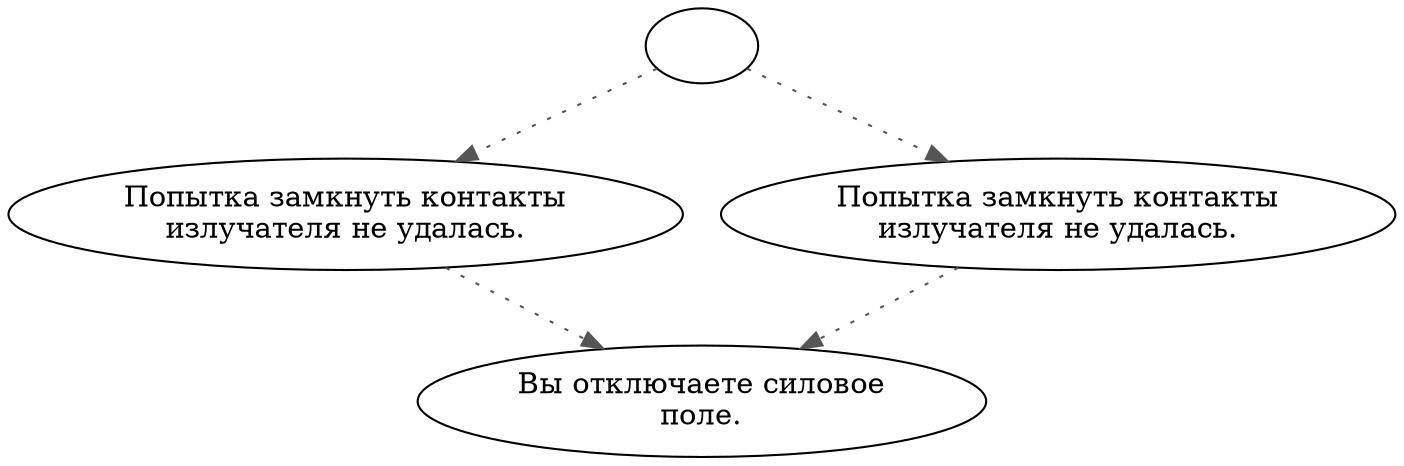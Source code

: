 digraph fieldgen {
  "start" [style=filled       fillcolor="#FFFFFF"       color="#000000"]
  "start" -> "use_obj_on_p_proc" [style=dotted color="#555555"]
  "start" -> "use_skill_on_p_proc" [style=dotted color="#555555"]
  "start" [label=""]
  "use_obj_on_p_proc" [style=filled       fillcolor="#FFFFFF"       color="#000000"]
  "use_obj_on_p_proc" -> "turn_field_off" [style=dotted color="#555555"]
  "use_obj_on_p_proc" [label="Попытка замкнуть контакты\nизлучателя не удалась."]
  "use_skill_on_p_proc" [style=filled       fillcolor="#FFFFFF"       color="#000000"]
  "use_skill_on_p_proc" -> "turn_field_off" [style=dotted color="#555555"]
  "use_skill_on_p_proc" [label="Попытка замкнуть контакты\nизлучателя не удалась."]
  "turn_field_off" [style=filled       fillcolor="#FFFFFF"       color="#000000"]
  "turn_field_off" [label="Вы отключаете силовое\nполе."]
}